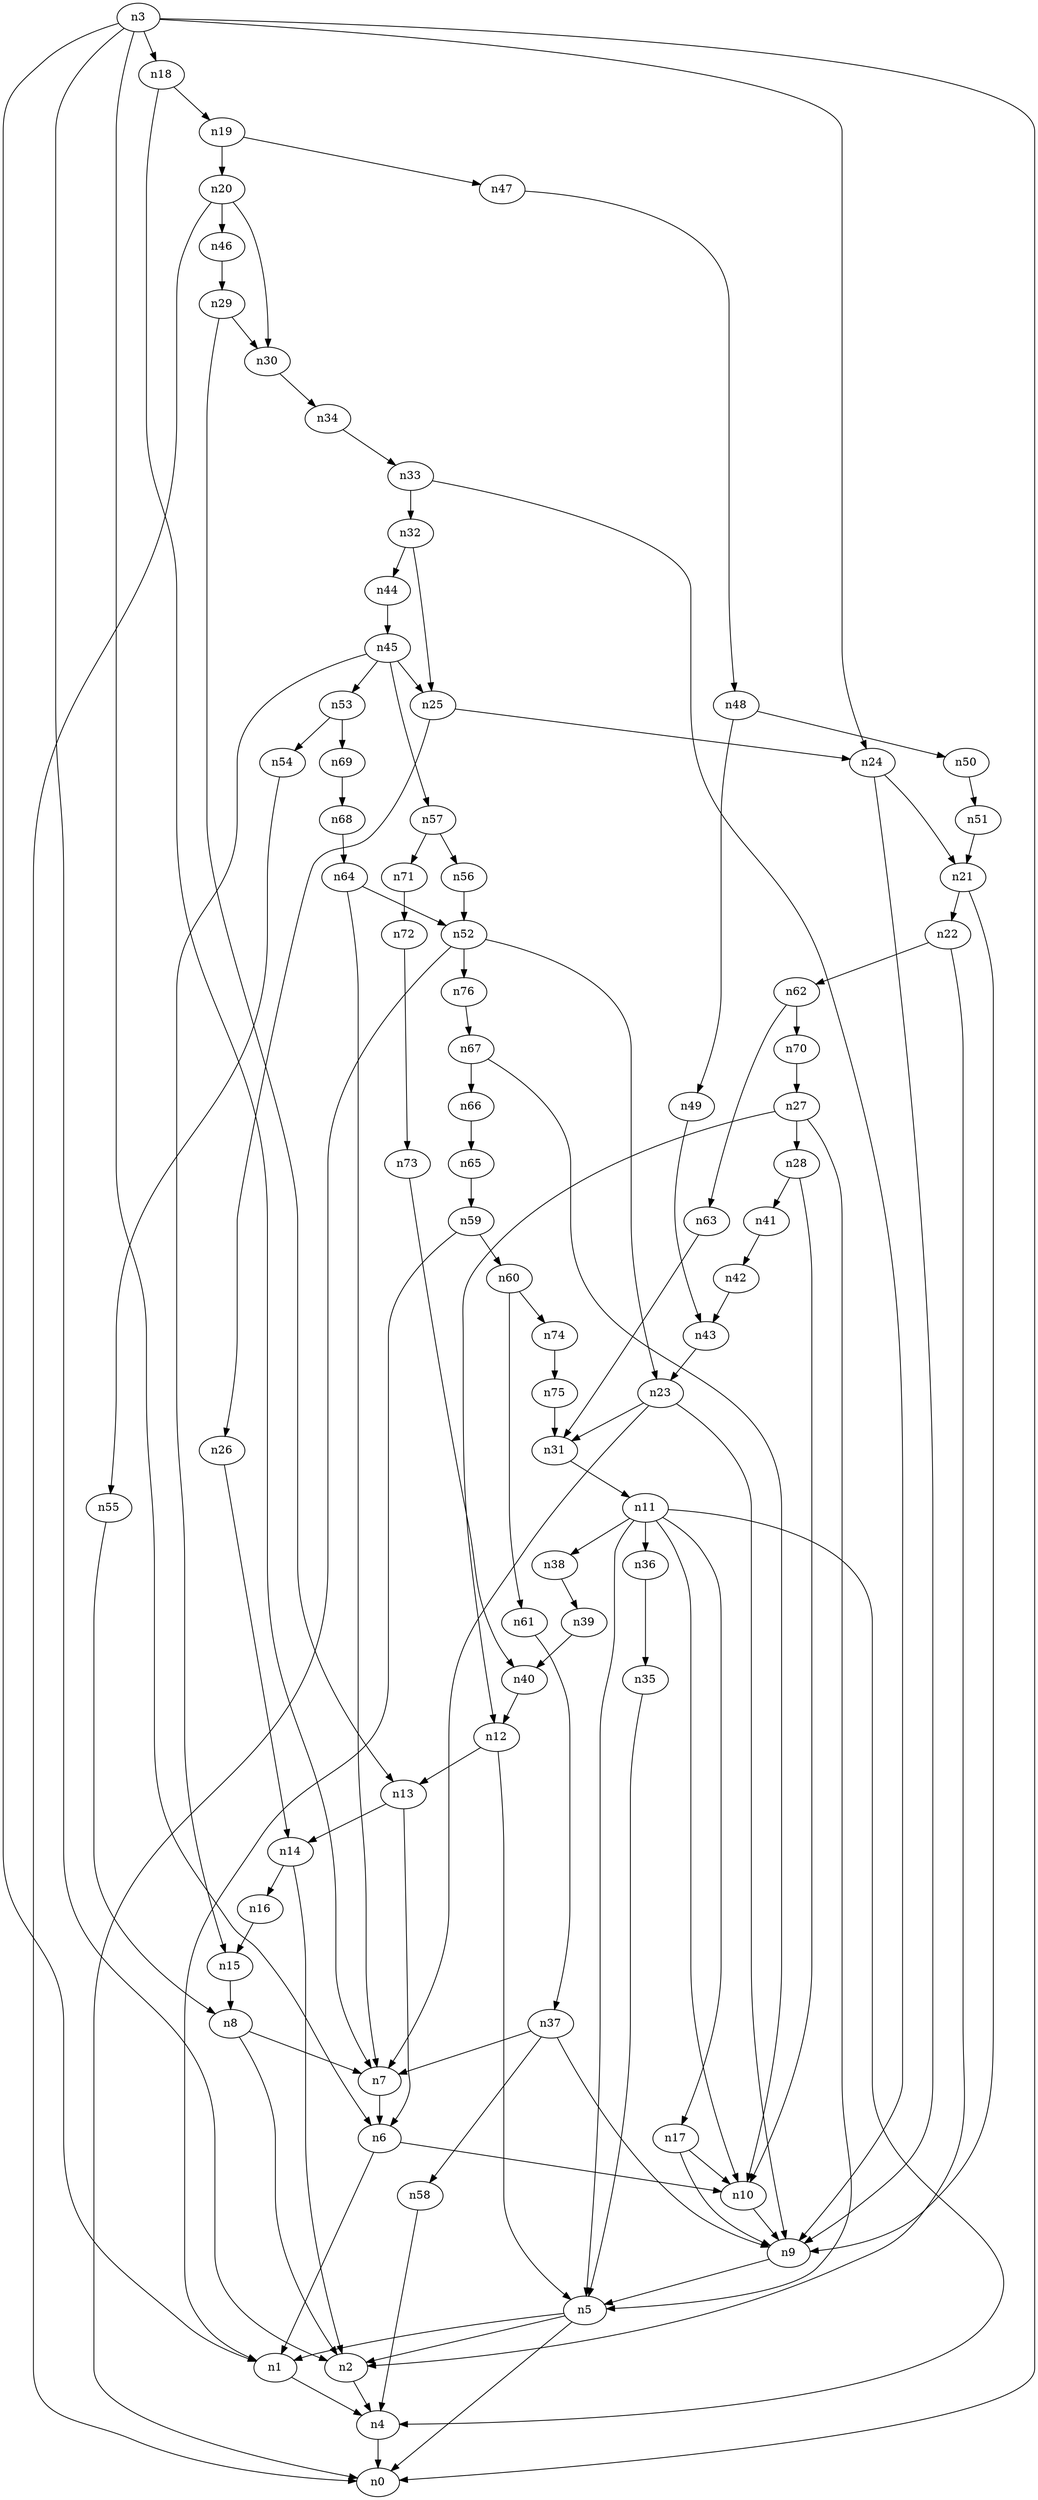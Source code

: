 digraph G {
	n1 -> n4	 [_graphml_id=e4];
	n2 -> n4	 [_graphml_id=e7];
	n3 -> n0	 [_graphml_id=e0];
	n3 -> n1	 [_graphml_id=e3];
	n3 -> n2	 [_graphml_id=e6];
	n3 -> n6	 [_graphml_id=e18];
	n3 -> n18	 [_graphml_id=e51];
	n3 -> n24	 [_graphml_id=e115];
	n4 -> n0	 [_graphml_id=e1];
	n5 -> n0	 [_graphml_id=e2];
	n5 -> n1	 [_graphml_id=e5];
	n5 -> n2	 [_graphml_id=e8];
	n6 -> n1	 [_graphml_id=e9];
	n6 -> n10	 [_graphml_id=e15];
	n7 -> n6	 [_graphml_id=e10];
	n8 -> n2	 [_graphml_id=e12];
	n8 -> n7	 [_graphml_id=e11];
	n9 -> n5	 [_graphml_id=e13];
	n10 -> n9	 [_graphml_id=e14];
	n11 -> n4	 [_graphml_id=e16];
	n11 -> n5	 [_graphml_id=e17];
	n11 -> n10	 [_graphml_id=e38];
	n11 -> n17	 [_graphml_id=e26];
	n11 -> n36	 [_graphml_id=e58];
	n11 -> n38	 [_graphml_id=e62];
	n12 -> n5	 [_graphml_id=e19];
	n12 -> n13	 [_graphml_id=e20];
	n13 -> n6	 [_graphml_id=e28];
	n13 -> n14	 [_graphml_id=e21];
	n14 -> n2	 [_graphml_id=e22];
	n14 -> n16	 [_graphml_id=e25];
	n15 -> n8	 [_graphml_id=e23];
	n16 -> n15	 [_graphml_id=e24];
	n17 -> n9	 [_graphml_id=e105];
	n17 -> n10	 [_graphml_id=e27];
	n18 -> n7	 [_graphml_id=e29];
	n18 -> n19	 [_graphml_id=e30];
	n19 -> n20	 [_graphml_id=e31];
	n19 -> n47	 [_graphml_id=e76];
	n20 -> n0	 [_graphml_id=e32];
	n20 -> n30	 [_graphml_id=e48];
	n20 -> n46	 [_graphml_id=e74];
	n21 -> n9	 [_graphml_id=e33];
	n21 -> n22	 [_graphml_id=e34];
	n22 -> n2	 [_graphml_id=e35];
	n22 -> n62	 [_graphml_id=e100];
	n23 -> n7	 [_graphml_id=e37];
	n23 -> n9	 [_graphml_id=e36];
	n23 -> n31	 [_graphml_id=e50];
	n24 -> n9	 [_graphml_id=e39];
	n24 -> n21	 [_graphml_id=e61];
	n25 -> n24	 [_graphml_id=e40];
	n25 -> n26	 [_graphml_id=e41];
	n26 -> n14	 [_graphml_id=e42];
	n27 -> n5	 [_graphml_id=e43];
	n27 -> n12	 [_graphml_id=e75];
	n27 -> n28	 [_graphml_id=e44];
	n28 -> n10	 [_graphml_id=e45];
	n28 -> n41	 [_graphml_id=e66];
	n29 -> n13	 [_graphml_id=e46];
	n29 -> n30	 [_graphml_id=e47];
	n30 -> n34	 [_graphml_id=e55];
	n31 -> n11	 [_graphml_id=e49];
	n32 -> n25	 [_graphml_id=e52];
	n32 -> n44	 [_graphml_id=e70];
	n33 -> n9	 [_graphml_id=e95];
	n33 -> n32	 [_graphml_id=e53];
	n34 -> n33	 [_graphml_id=e54];
	n35 -> n5	 [_graphml_id=e56];
	n36 -> n35	 [_graphml_id=e57];
	n37 -> n7	 [_graphml_id=e59];
	n37 -> n9	 [_graphml_id=e60];
	n37 -> n58	 [_graphml_id=e93];
	n38 -> n39	 [_graphml_id=e63];
	n39 -> n40	 [_graphml_id=e64];
	n40 -> n12	 [_graphml_id=e65];
	n41 -> n42	 [_graphml_id=e67];
	n42 -> n43	 [_graphml_id=e68];
	n43 -> n23	 [_graphml_id=e69];
	n44 -> n45	 [_graphml_id=e71];
	n45 -> n15	 [_graphml_id=e85];
	n45 -> n25	 [_graphml_id=e72];
	n45 -> n53	 [_graphml_id=e86];
	n45 -> n57	 [_graphml_id=e92];
	n46 -> n29	 [_graphml_id=e73];
	n47 -> n48	 [_graphml_id=e77];
	n48 -> n49	 [_graphml_id=e78];
	n48 -> n50	 [_graphml_id=e80];
	n49 -> n43	 [_graphml_id=e79];
	n50 -> n51	 [_graphml_id=e81];
	n51 -> n21	 [_graphml_id=e82];
	n52 -> n0	 [_graphml_id=e84];
	n52 -> n23	 [_graphml_id=e83];
	n52 -> n76	 [_graphml_id=e124];
	n53 -> n54	 [_graphml_id=e87];
	n53 -> n69	 [_graphml_id=e112];
	n54 -> n55	 [_graphml_id=e88];
	n55 -> n8	 [_graphml_id=e89];
	n56 -> n52	 [_graphml_id=e90];
	n57 -> n56	 [_graphml_id=e91];
	n57 -> n71	 [_graphml_id=e116];
	n58 -> n4	 [_graphml_id=e94];
	n59 -> n1	 [_graphml_id=e96];
	n59 -> n60	 [_graphml_id=e97];
	n60 -> n61	 [_graphml_id=e98];
	n60 -> n74	 [_graphml_id=e120];
	n61 -> n37	 [_graphml_id=e99];
	n62 -> n63	 [_graphml_id=e101];
	n62 -> n70	 [_graphml_id=e114];
	n63 -> n31	 [_graphml_id=e102];
	n64 -> n7	 [_graphml_id=e103];
	n64 -> n52	 [_graphml_id=e104];
	n65 -> n59	 [_graphml_id=e106];
	n66 -> n65	 [_graphml_id=e107];
	n67 -> n10	 [_graphml_id=e109];
	n67 -> n66	 [_graphml_id=e108];
	n68 -> n64	 [_graphml_id=e110];
	n69 -> n68	 [_graphml_id=e111];
	n70 -> n27	 [_graphml_id=e113];
	n71 -> n72	 [_graphml_id=e117];
	n72 -> n73	 [_graphml_id=e118];
	n73 -> n40	 [_graphml_id=e119];
	n74 -> n75	 [_graphml_id=e121];
	n75 -> n31	 [_graphml_id=e122];
	n76 -> n67	 [_graphml_id=e123];
}

